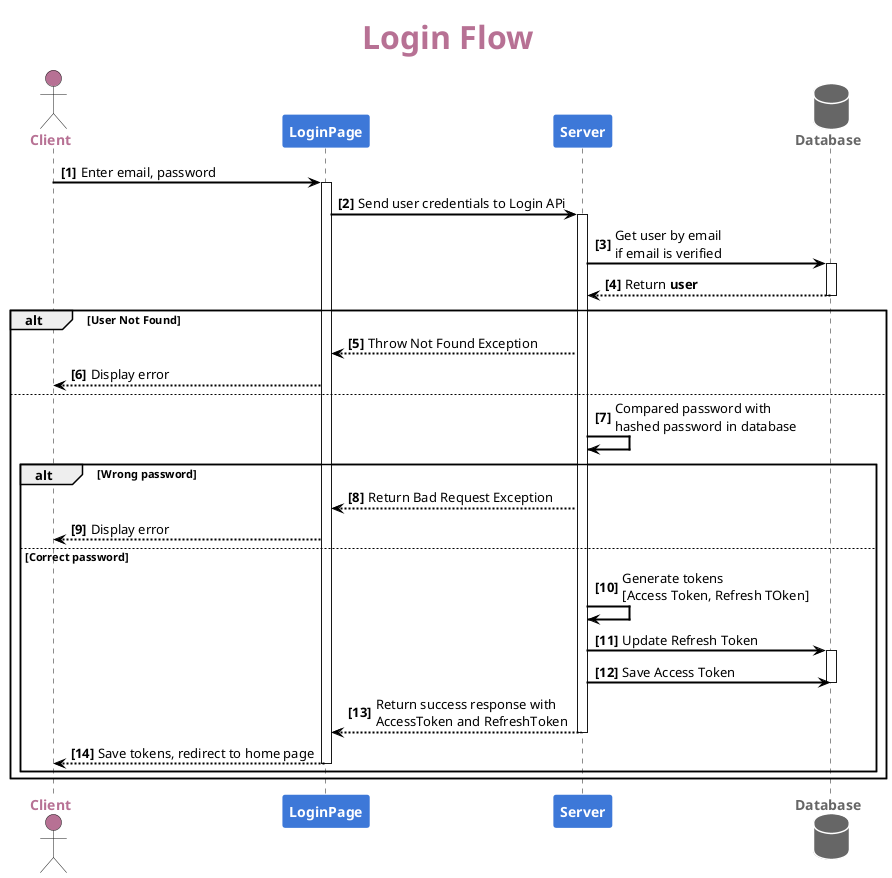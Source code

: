 @startuml Login - Sequence Diagram

title "Login Flow"

skinparam backgroundColor #FFFFFF
skinparam titleFontColor #b77194
skinparam titleFontSize 32

skinparam arrow {
  color black
  thickness 2
}

skinparam database {
  BackgroundColor #666666
  BorderColor #FFFFFF
  FontColor #666666
  FontStyle bold
}

skinparam participant {
  BorderColor #3d78d8
  BackgroundColor #3d78d8
  FontColor #FFFFFF

  FontStyle bold
}

skinparam actor {
  FontColor #b77194
  BackgroundColor #b77194
  BoldColor #b77194
  FontStyle bold
}

autonumber "<b>[0]"

actor "Client" as client
participant LoginPage as form
participant Server 
database "Database" as db

client -> form : Enter email, password
activate form
form -> Server : Send user credentials to Login APi
activate Server
Server -> db : Get user by email \nif email is verified
activate db
Server <-- db: Return **user**
deactivate db

alt User Not Found 
  form <-- Server: Throw Not Found Exception
  client <-- form: Display error
else 
  Server -> Server: Compared password with \nhashed password in database
  alt Wrong password
    form <-- Server: Return Bad Request Exception
    client <-- form: Display error
  else Correct password
    Server -> Server: Generate tokens\n[Access Token, Refresh TOken]
    Server -> db: Update Refresh Token
    activate db
    Server -> db: Save Access Token
    deactivate db

      form <-- Server: Return success response with \nAccessToken and RefreshToken
      deactivate Server
      client <-- form: Save tokens, redirect to home page
      deactivate form
  end
end
@enduml